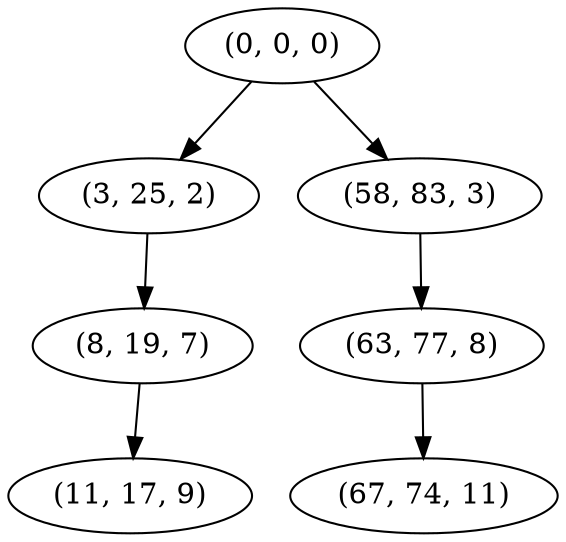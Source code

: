 digraph tree {
    "(0, 0, 0)";
    "(3, 25, 2)";
    "(8, 19, 7)";
    "(11, 17, 9)";
    "(58, 83, 3)";
    "(63, 77, 8)";
    "(67, 74, 11)";
    "(0, 0, 0)" -> "(3, 25, 2)";
    "(0, 0, 0)" -> "(58, 83, 3)";
    "(3, 25, 2)" -> "(8, 19, 7)";
    "(8, 19, 7)" -> "(11, 17, 9)";
    "(58, 83, 3)" -> "(63, 77, 8)";
    "(63, 77, 8)" -> "(67, 74, 11)";
}
